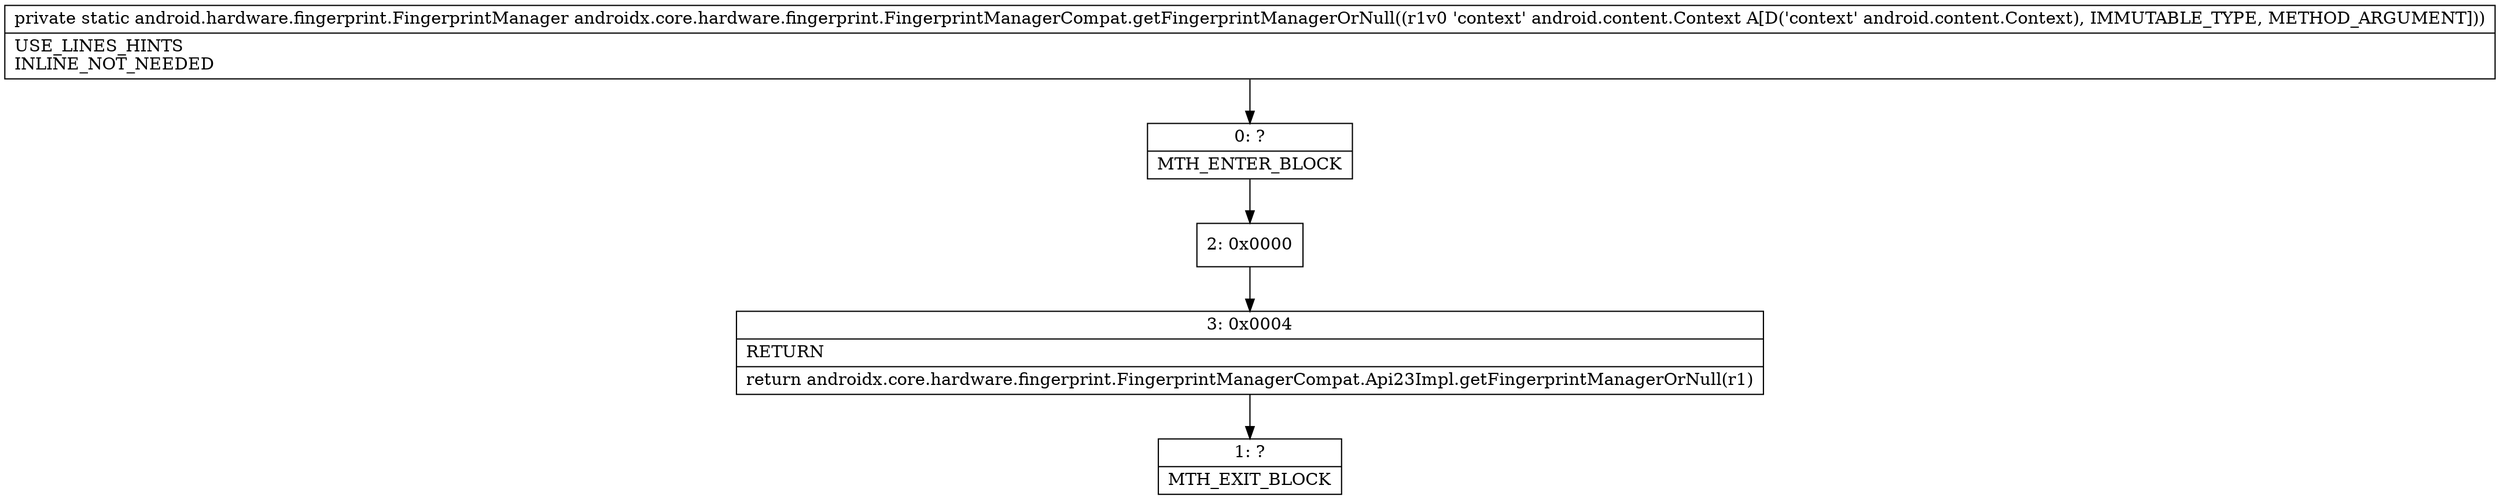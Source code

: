 digraph "CFG forandroidx.core.hardware.fingerprint.FingerprintManagerCompat.getFingerprintManagerOrNull(Landroid\/content\/Context;)Landroid\/hardware\/fingerprint\/FingerprintManager;" {
Node_0 [shape=record,label="{0\:\ ?|MTH_ENTER_BLOCK\l}"];
Node_2 [shape=record,label="{2\:\ 0x0000}"];
Node_3 [shape=record,label="{3\:\ 0x0004|RETURN\l|return androidx.core.hardware.fingerprint.FingerprintManagerCompat.Api23Impl.getFingerprintManagerOrNull(r1)\l}"];
Node_1 [shape=record,label="{1\:\ ?|MTH_EXIT_BLOCK\l}"];
MethodNode[shape=record,label="{private static android.hardware.fingerprint.FingerprintManager androidx.core.hardware.fingerprint.FingerprintManagerCompat.getFingerprintManagerOrNull((r1v0 'context' android.content.Context A[D('context' android.content.Context), IMMUTABLE_TYPE, METHOD_ARGUMENT]))  | USE_LINES_HINTS\lINLINE_NOT_NEEDED\l}"];
MethodNode -> Node_0;Node_0 -> Node_2;
Node_2 -> Node_3;
Node_3 -> Node_1;
}


